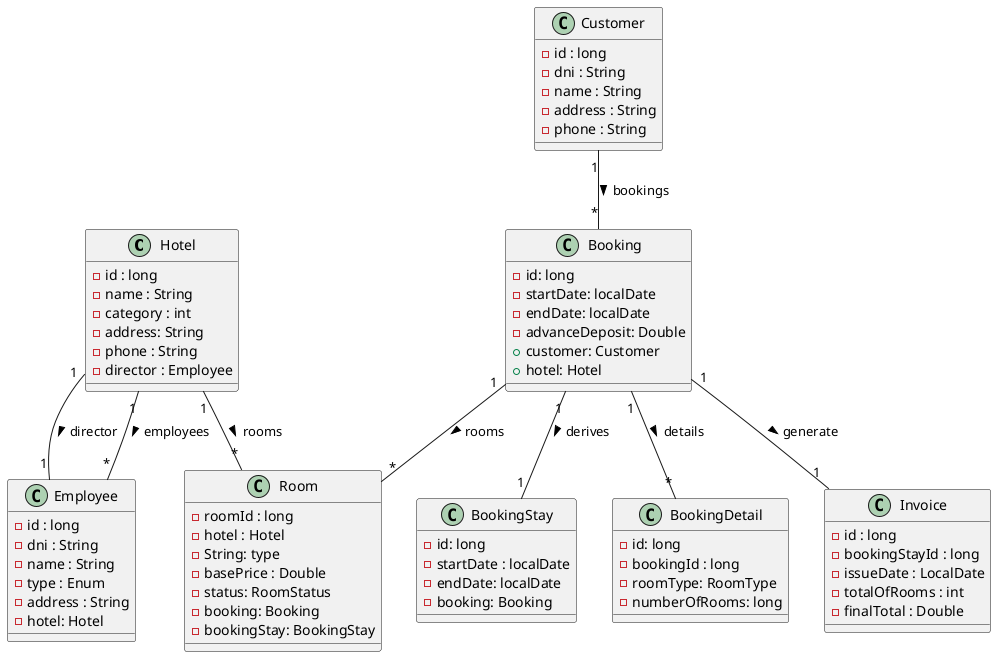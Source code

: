 @startuml

' Main Entities'
class Hotel {
    - id : long
    - name : String
    - category : int
    - address: String
    - phone : String
    - director : Employee
}

class Employee {
    - id : long
    - dni : String
    - name : String
    - type : Enum
    - address : String
    - hotel: Hotel
}

class Customer {
    - id : long
    - dni : String
    - name : String
    - address : String
    - phone : String
}

class Room {
    - roomId : long
    - hotel : Hotel
    - String: type
    - basePrice : Double
    - status: RoomStatus
    - booking: Booking
    - bookingStay: BookingStay
}

class Booking {
    - id: long
    - startDate: localDate
    - endDate: localDate
    - advanceDeposit: Double
    + customer: Customer
    + hotel: Hotel
}

class BookingStay {
    - id: long
    - startDate : localDate
    - endDate: localDate
    - booking: Booking
}

class BookingDetail {
    - id: long
    - bookingId : long
    - roomType: RoomType
    - numberOfRooms: long
}

class Invoice {
    - id : long
    - bookingStayId : long
    - issueDate : LocalDate
    - totalOfRooms : int
    - finalTotal : Double
}


' Relationships '

Hotel "1" -- "1" Employee: director >
Hotel "1" -- "*" Employee: employees >
Hotel "1" -- "*" Room: rooms >

Customer "1" -- "*" Booking : bookings >

Booking "1" -- "1" BookingStay: derives >
Booking "1" -- "*" Room: rooms >
Booking "1" -- "1" Invoice: generate >
Booking "1" -- "*" BookingDetail: details >
@enduml